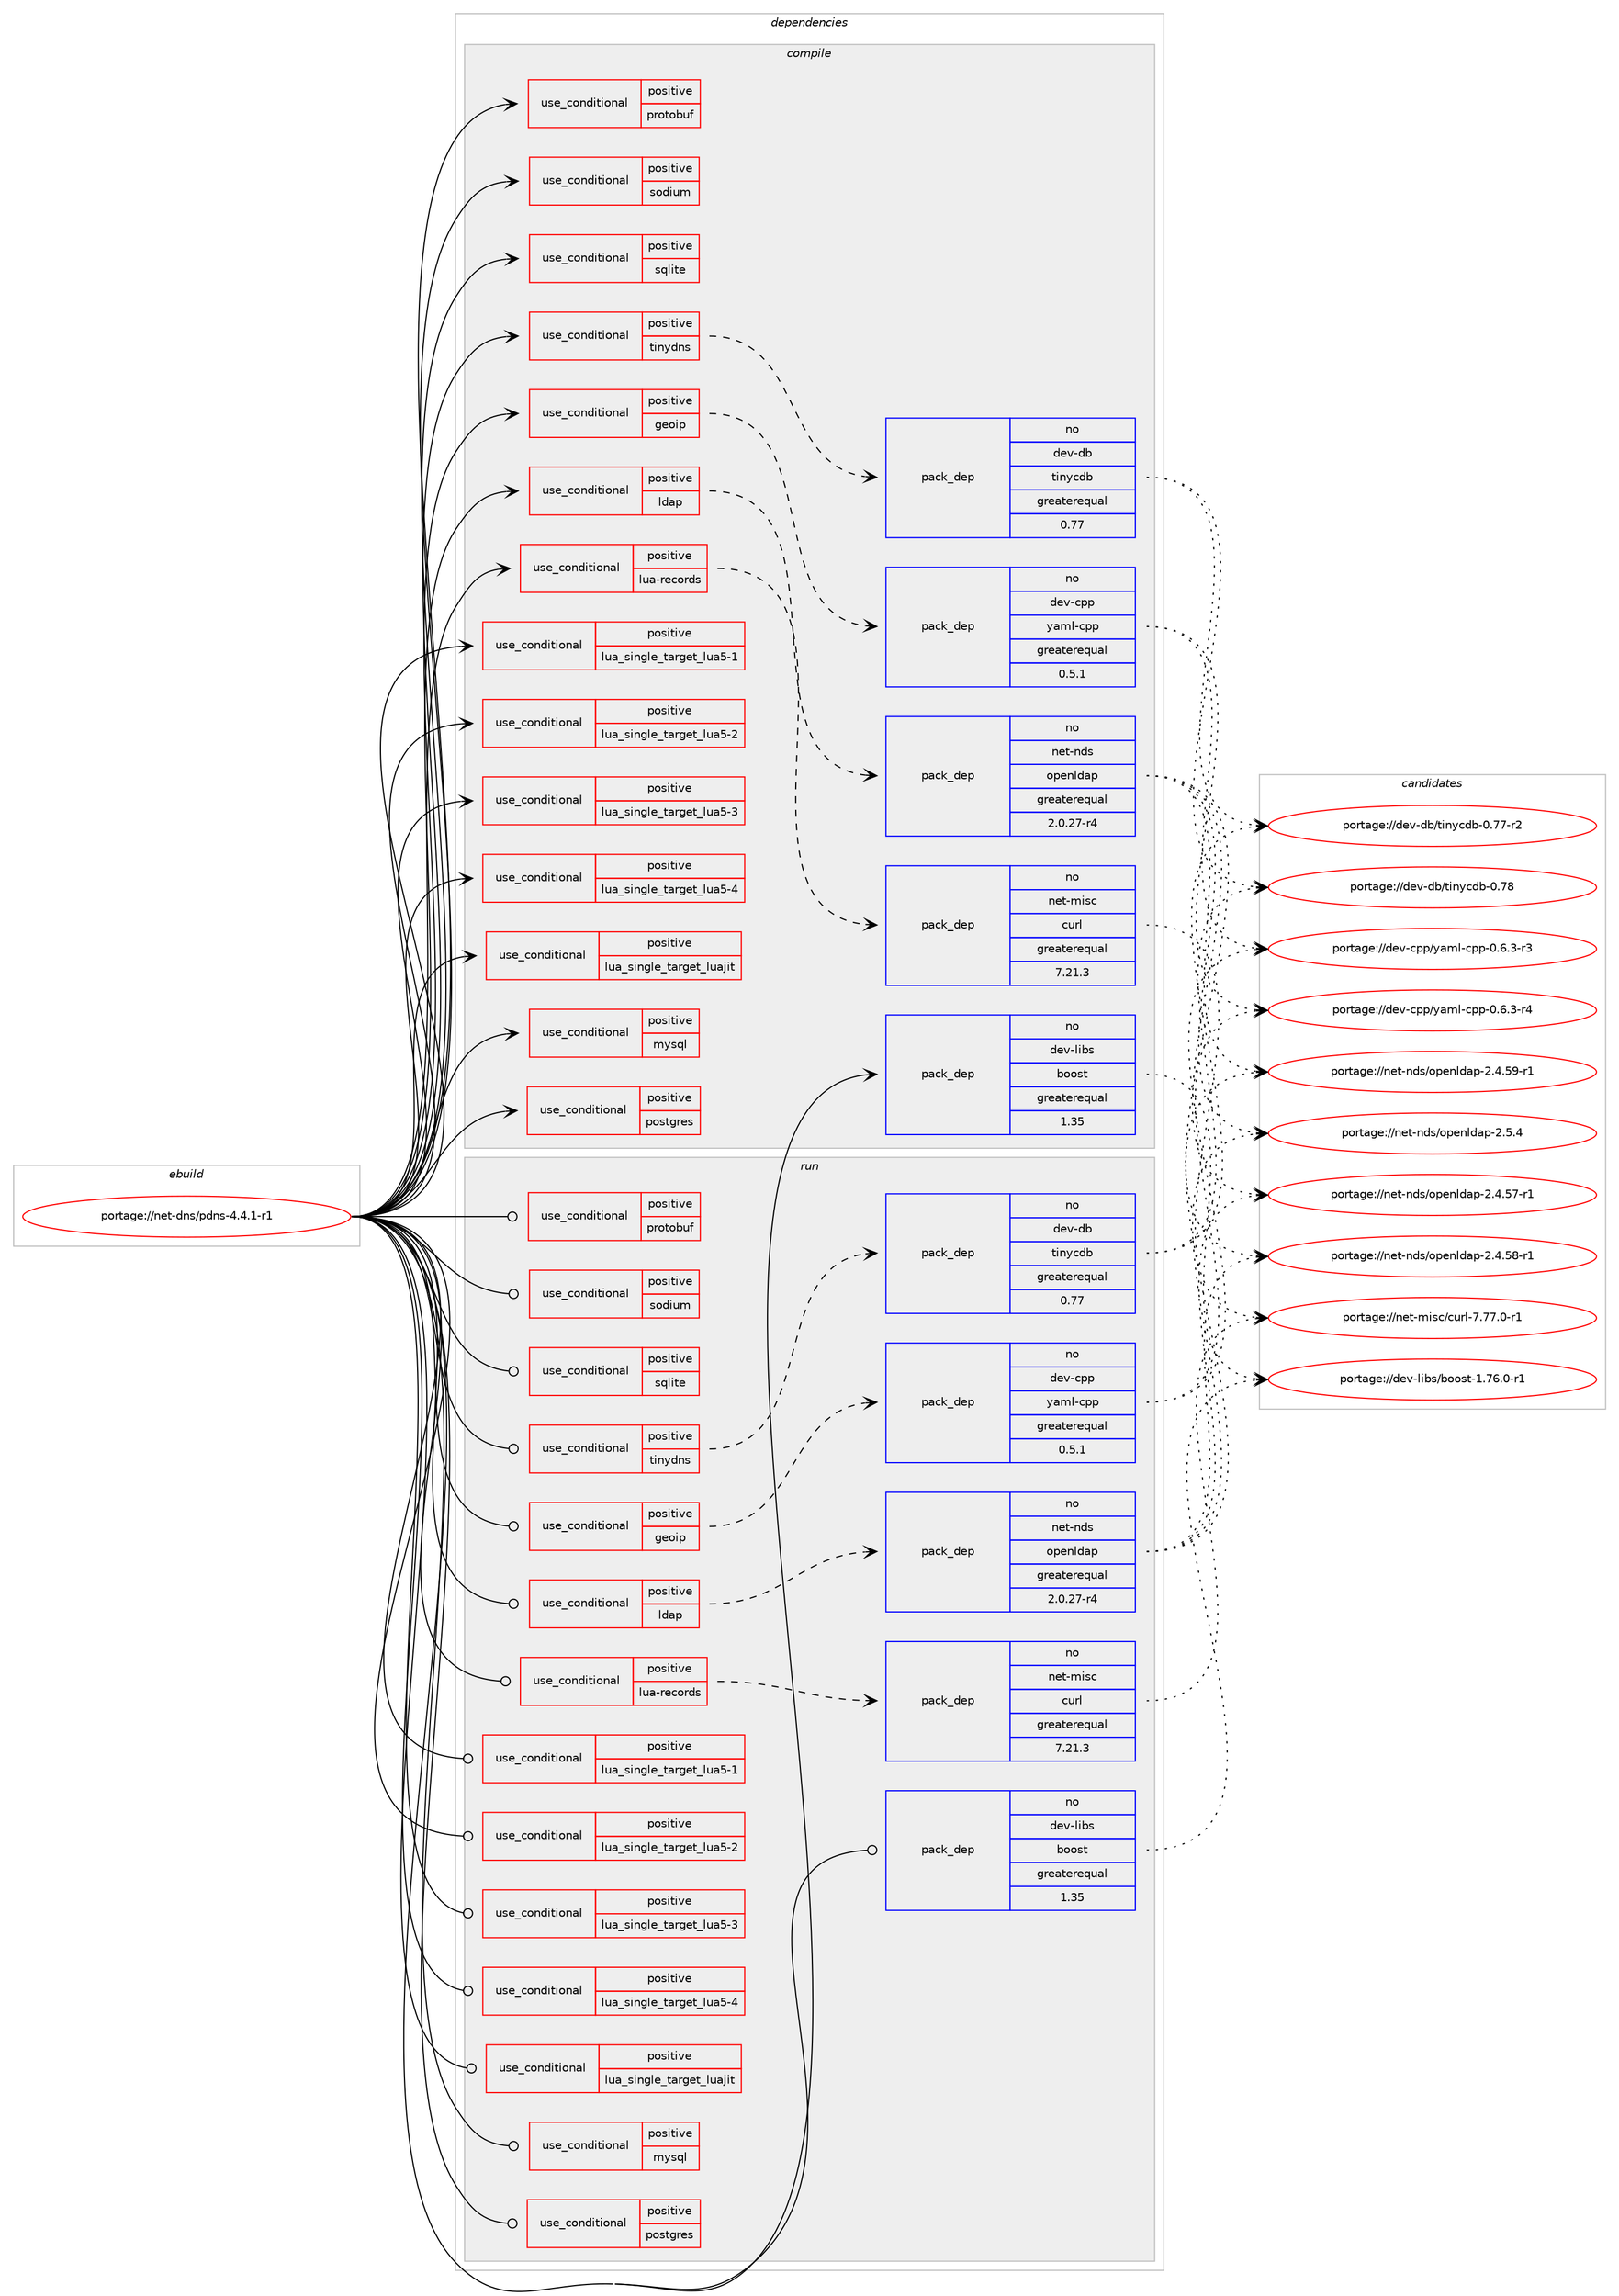 digraph prolog {

# *************
# Graph options
# *************

newrank=true;
concentrate=true;
compound=true;
graph [rankdir=LR,fontname=Helvetica,fontsize=10,ranksep=1.5];#, ranksep=2.5, nodesep=0.2];
edge  [arrowhead=vee];
node  [fontname=Helvetica,fontsize=10];

# **********
# The ebuild
# **********

subgraph cluster_leftcol {
color=gray;
label=<<i>ebuild</i>>;
id [label="portage://net-dns/pdns-4.4.1-r1", color=red, width=4, href="../net-dns/pdns-4.4.1-r1.svg"];
}

# ****************
# The dependencies
# ****************

subgraph cluster_midcol {
color=gray;
label=<<i>dependencies</i>>;
subgraph cluster_compile {
fillcolor="#eeeeee";
style=filled;
label=<<i>compile</i>>;
subgraph cond5 {
dependency10 [label=<<TABLE BORDER="0" CELLBORDER="1" CELLSPACING="0" CELLPADDING="4"><TR><TD ROWSPAN="3" CELLPADDING="10">use_conditional</TD></TR><TR><TD>positive</TD></TR><TR><TD>geoip</TD></TR></TABLE>>, shape=none, color=red];
subgraph pack5 {
dependency11 [label=<<TABLE BORDER="0" CELLBORDER="1" CELLSPACING="0" CELLPADDING="4" WIDTH="220"><TR><TD ROWSPAN="6" CELLPADDING="30">pack_dep</TD></TR><TR><TD WIDTH="110">no</TD></TR><TR><TD>dev-cpp</TD></TR><TR><TD>yaml-cpp</TD></TR><TR><TD>greaterequal</TD></TR><TR><TD>0.5.1</TD></TR></TABLE>>, shape=none, color=blue];
}
dependency10:e -> dependency11:w [weight=20,style="dashed",arrowhead="vee"];
# *** BEGIN UNKNOWN DEPENDENCY TYPE (TODO) ***
# dependency10 -> package_dependency(portage://net-dns/pdns-4.4.1-r1,install,no,dev-libs,geoip,none,[,,],[],[])
# *** END UNKNOWN DEPENDENCY TYPE (TODO) ***

}
id:e -> dependency10:w [weight=20,style="solid",arrowhead="vee"];
subgraph cond6 {
dependency12 [label=<<TABLE BORDER="0" CELLBORDER="1" CELLSPACING="0" CELLPADDING="4"><TR><TD ROWSPAN="3" CELLPADDING="10">use_conditional</TD></TR><TR><TD>positive</TD></TR><TR><TD>ldap</TD></TR></TABLE>>, shape=none, color=red];
subgraph pack6 {
dependency13 [label=<<TABLE BORDER="0" CELLBORDER="1" CELLSPACING="0" CELLPADDING="4" WIDTH="220"><TR><TD ROWSPAN="6" CELLPADDING="30">pack_dep</TD></TR><TR><TD WIDTH="110">no</TD></TR><TR><TD>net-nds</TD></TR><TR><TD>openldap</TD></TR><TR><TD>greaterequal</TD></TR><TR><TD>2.0.27-r4</TD></TR></TABLE>>, shape=none, color=blue];
}
dependency12:e -> dependency13:w [weight=20,style="dashed",arrowhead="vee"];
# *** BEGIN UNKNOWN DEPENDENCY TYPE (TODO) ***
# dependency12 -> package_dependency(portage://net-dns/pdns-4.4.1-r1,install,no,app-crypt,mit-krb5,none,[,,],[],[])
# *** END UNKNOWN DEPENDENCY TYPE (TODO) ***

}
id:e -> dependency12:w [weight=20,style="solid",arrowhead="vee"];
subgraph cond7 {
dependency14 [label=<<TABLE BORDER="0" CELLBORDER="1" CELLSPACING="0" CELLPADDING="4"><TR><TD ROWSPAN="3" CELLPADDING="10">use_conditional</TD></TR><TR><TD>positive</TD></TR><TR><TD>lua-records</TD></TR></TABLE>>, shape=none, color=red];
subgraph pack7 {
dependency15 [label=<<TABLE BORDER="0" CELLBORDER="1" CELLSPACING="0" CELLPADDING="4" WIDTH="220"><TR><TD ROWSPAN="6" CELLPADDING="30">pack_dep</TD></TR><TR><TD WIDTH="110">no</TD></TR><TR><TD>net-misc</TD></TR><TR><TD>curl</TD></TR><TR><TD>greaterequal</TD></TR><TR><TD>7.21.3</TD></TR></TABLE>>, shape=none, color=blue];
}
dependency14:e -> dependency15:w [weight=20,style="dashed",arrowhead="vee"];
}
id:e -> dependency14:w [weight=20,style="solid",arrowhead="vee"];
subgraph cond8 {
dependency16 [label=<<TABLE BORDER="0" CELLBORDER="1" CELLSPACING="0" CELLPADDING="4"><TR><TD ROWSPAN="3" CELLPADDING="10">use_conditional</TD></TR><TR><TD>positive</TD></TR><TR><TD>lua_single_target_lua5-1</TD></TR></TABLE>>, shape=none, color=red];
# *** BEGIN UNKNOWN DEPENDENCY TYPE (TODO) ***
# dependency16 -> package_dependency(portage://net-dns/pdns-4.4.1-r1,install,no,dev-lang,lua,none,[,,],[slot(5.1)],[])
# *** END UNKNOWN DEPENDENCY TYPE (TODO) ***

}
id:e -> dependency16:w [weight=20,style="solid",arrowhead="vee"];
subgraph cond9 {
dependency17 [label=<<TABLE BORDER="0" CELLBORDER="1" CELLSPACING="0" CELLPADDING="4"><TR><TD ROWSPAN="3" CELLPADDING="10">use_conditional</TD></TR><TR><TD>positive</TD></TR><TR><TD>lua_single_target_lua5-2</TD></TR></TABLE>>, shape=none, color=red];
# *** BEGIN UNKNOWN DEPENDENCY TYPE (TODO) ***
# dependency17 -> package_dependency(portage://net-dns/pdns-4.4.1-r1,install,no,dev-lang,lua,none,[,,],[slot(5.2)],[])
# *** END UNKNOWN DEPENDENCY TYPE (TODO) ***

}
id:e -> dependency17:w [weight=20,style="solid",arrowhead="vee"];
subgraph cond10 {
dependency18 [label=<<TABLE BORDER="0" CELLBORDER="1" CELLSPACING="0" CELLPADDING="4"><TR><TD ROWSPAN="3" CELLPADDING="10">use_conditional</TD></TR><TR><TD>positive</TD></TR><TR><TD>lua_single_target_lua5-3</TD></TR></TABLE>>, shape=none, color=red];
# *** BEGIN UNKNOWN DEPENDENCY TYPE (TODO) ***
# dependency18 -> package_dependency(portage://net-dns/pdns-4.4.1-r1,install,no,dev-lang,lua,none,[,,],[slot(5.3)],[])
# *** END UNKNOWN DEPENDENCY TYPE (TODO) ***

}
id:e -> dependency18:w [weight=20,style="solid",arrowhead="vee"];
subgraph cond11 {
dependency19 [label=<<TABLE BORDER="0" CELLBORDER="1" CELLSPACING="0" CELLPADDING="4"><TR><TD ROWSPAN="3" CELLPADDING="10">use_conditional</TD></TR><TR><TD>positive</TD></TR><TR><TD>lua_single_target_lua5-4</TD></TR></TABLE>>, shape=none, color=red];
# *** BEGIN UNKNOWN DEPENDENCY TYPE (TODO) ***
# dependency19 -> package_dependency(portage://net-dns/pdns-4.4.1-r1,install,no,dev-lang,lua,none,[,,],[slot(5.4)],[])
# *** END UNKNOWN DEPENDENCY TYPE (TODO) ***

}
id:e -> dependency19:w [weight=20,style="solid",arrowhead="vee"];
subgraph cond12 {
dependency20 [label=<<TABLE BORDER="0" CELLBORDER="1" CELLSPACING="0" CELLPADDING="4"><TR><TD ROWSPAN="3" CELLPADDING="10">use_conditional</TD></TR><TR><TD>positive</TD></TR><TR><TD>lua_single_target_luajit</TD></TR></TABLE>>, shape=none, color=red];
# *** BEGIN UNKNOWN DEPENDENCY TYPE (TODO) ***
# dependency20 -> package_dependency(portage://net-dns/pdns-4.4.1-r1,install,no,dev-lang,luajit,none,[,,],any_same_slot,[])
# *** END UNKNOWN DEPENDENCY TYPE (TODO) ***

}
id:e -> dependency20:w [weight=20,style="solid",arrowhead="vee"];
subgraph cond13 {
dependency21 [label=<<TABLE BORDER="0" CELLBORDER="1" CELLSPACING="0" CELLPADDING="4"><TR><TD ROWSPAN="3" CELLPADDING="10">use_conditional</TD></TR><TR><TD>positive</TD></TR><TR><TD>mysql</TD></TR></TABLE>>, shape=none, color=red];
# *** BEGIN UNKNOWN DEPENDENCY TYPE (TODO) ***
# dependency21 -> package_dependency(portage://net-dns/pdns-4.4.1-r1,install,no,dev-db,mysql-connector-c,none,[,,],any_same_slot,[])
# *** END UNKNOWN DEPENDENCY TYPE (TODO) ***

}
id:e -> dependency21:w [weight=20,style="solid",arrowhead="vee"];
subgraph cond14 {
dependency22 [label=<<TABLE BORDER="0" CELLBORDER="1" CELLSPACING="0" CELLPADDING="4"><TR><TD ROWSPAN="3" CELLPADDING="10">use_conditional</TD></TR><TR><TD>positive</TD></TR><TR><TD>postgres</TD></TR></TABLE>>, shape=none, color=red];
# *** BEGIN UNKNOWN DEPENDENCY TYPE (TODO) ***
# dependency22 -> package_dependency(portage://net-dns/pdns-4.4.1-r1,install,no,dev-db,postgresql,none,[,,],any_same_slot,[])
# *** END UNKNOWN DEPENDENCY TYPE (TODO) ***

}
id:e -> dependency22:w [weight=20,style="solid",arrowhead="vee"];
subgraph cond15 {
dependency23 [label=<<TABLE BORDER="0" CELLBORDER="1" CELLSPACING="0" CELLPADDING="4"><TR><TD ROWSPAN="3" CELLPADDING="10">use_conditional</TD></TR><TR><TD>positive</TD></TR><TR><TD>protobuf</TD></TR></TABLE>>, shape=none, color=red];
# *** BEGIN UNKNOWN DEPENDENCY TYPE (TODO) ***
# dependency23 -> package_dependency(portage://net-dns/pdns-4.4.1-r1,install,no,dev-libs,protobuf,none,[,,],[],[])
# *** END UNKNOWN DEPENDENCY TYPE (TODO) ***

}
id:e -> dependency23:w [weight=20,style="solid",arrowhead="vee"];
subgraph cond16 {
dependency24 [label=<<TABLE BORDER="0" CELLBORDER="1" CELLSPACING="0" CELLPADDING="4"><TR><TD ROWSPAN="3" CELLPADDING="10">use_conditional</TD></TR><TR><TD>positive</TD></TR><TR><TD>sodium</TD></TR></TABLE>>, shape=none, color=red];
# *** BEGIN UNKNOWN DEPENDENCY TYPE (TODO) ***
# dependency24 -> package_dependency(portage://net-dns/pdns-4.4.1-r1,install,no,dev-libs,libsodium,none,[,,],any_same_slot,[])
# *** END UNKNOWN DEPENDENCY TYPE (TODO) ***

}
id:e -> dependency24:w [weight=20,style="solid",arrowhead="vee"];
subgraph cond17 {
dependency25 [label=<<TABLE BORDER="0" CELLBORDER="1" CELLSPACING="0" CELLPADDING="4"><TR><TD ROWSPAN="3" CELLPADDING="10">use_conditional</TD></TR><TR><TD>positive</TD></TR><TR><TD>sqlite</TD></TR></TABLE>>, shape=none, color=red];
# *** BEGIN UNKNOWN DEPENDENCY TYPE (TODO) ***
# dependency25 -> package_dependency(portage://net-dns/pdns-4.4.1-r1,install,no,dev-db,sqlite,none,[,,],[slot(3)],[])
# *** END UNKNOWN DEPENDENCY TYPE (TODO) ***

}
id:e -> dependency25:w [weight=20,style="solid",arrowhead="vee"];
subgraph cond18 {
dependency26 [label=<<TABLE BORDER="0" CELLBORDER="1" CELLSPACING="0" CELLPADDING="4"><TR><TD ROWSPAN="3" CELLPADDING="10">use_conditional</TD></TR><TR><TD>positive</TD></TR><TR><TD>tinydns</TD></TR></TABLE>>, shape=none, color=red];
subgraph pack8 {
dependency27 [label=<<TABLE BORDER="0" CELLBORDER="1" CELLSPACING="0" CELLPADDING="4" WIDTH="220"><TR><TD ROWSPAN="6" CELLPADDING="30">pack_dep</TD></TR><TR><TD WIDTH="110">no</TD></TR><TR><TD>dev-db</TD></TR><TR><TD>tinycdb</TD></TR><TR><TD>greaterequal</TD></TR><TR><TD>0.77</TD></TR></TABLE>>, shape=none, color=blue];
}
dependency26:e -> dependency27:w [weight=20,style="dashed",arrowhead="vee"];
}
id:e -> dependency26:w [weight=20,style="solid",arrowhead="vee"];
subgraph pack9 {
dependency28 [label=<<TABLE BORDER="0" CELLBORDER="1" CELLSPACING="0" CELLPADDING="4" WIDTH="220"><TR><TD ROWSPAN="6" CELLPADDING="30">pack_dep</TD></TR><TR><TD WIDTH="110">no</TD></TR><TR><TD>dev-libs</TD></TR><TR><TD>boost</TD></TR><TR><TD>greaterequal</TD></TR><TR><TD>1.35</TD></TR></TABLE>>, shape=none, color=blue];
}
id:e -> dependency28:w [weight=20,style="solid",arrowhead="vee"];
# *** BEGIN UNKNOWN DEPENDENCY TYPE (TODO) ***
# id -> package_dependency(portage://net-dns/pdns-4.4.1-r1,install,no,dev-libs,openssl,none,[,,],any_same_slot,[])
# *** END UNKNOWN DEPENDENCY TYPE (TODO) ***

}
subgraph cluster_compileandrun {
fillcolor="#eeeeee";
style=filled;
label=<<i>compile and run</i>>;
}
subgraph cluster_run {
fillcolor="#eeeeee";
style=filled;
label=<<i>run</i>>;
subgraph cond19 {
dependency29 [label=<<TABLE BORDER="0" CELLBORDER="1" CELLSPACING="0" CELLPADDING="4"><TR><TD ROWSPAN="3" CELLPADDING="10">use_conditional</TD></TR><TR><TD>positive</TD></TR><TR><TD>geoip</TD></TR></TABLE>>, shape=none, color=red];
subgraph pack10 {
dependency30 [label=<<TABLE BORDER="0" CELLBORDER="1" CELLSPACING="0" CELLPADDING="4" WIDTH="220"><TR><TD ROWSPAN="6" CELLPADDING="30">pack_dep</TD></TR><TR><TD WIDTH="110">no</TD></TR><TR><TD>dev-cpp</TD></TR><TR><TD>yaml-cpp</TD></TR><TR><TD>greaterequal</TD></TR><TR><TD>0.5.1</TD></TR></TABLE>>, shape=none, color=blue];
}
dependency29:e -> dependency30:w [weight=20,style="dashed",arrowhead="vee"];
# *** BEGIN UNKNOWN DEPENDENCY TYPE (TODO) ***
# dependency29 -> package_dependency(portage://net-dns/pdns-4.4.1-r1,run,no,dev-libs,geoip,none,[,,],[],[])
# *** END UNKNOWN DEPENDENCY TYPE (TODO) ***

}
id:e -> dependency29:w [weight=20,style="solid",arrowhead="odot"];
subgraph cond20 {
dependency31 [label=<<TABLE BORDER="0" CELLBORDER="1" CELLSPACING="0" CELLPADDING="4"><TR><TD ROWSPAN="3" CELLPADDING="10">use_conditional</TD></TR><TR><TD>positive</TD></TR><TR><TD>ldap</TD></TR></TABLE>>, shape=none, color=red];
subgraph pack11 {
dependency32 [label=<<TABLE BORDER="0" CELLBORDER="1" CELLSPACING="0" CELLPADDING="4" WIDTH="220"><TR><TD ROWSPAN="6" CELLPADDING="30">pack_dep</TD></TR><TR><TD WIDTH="110">no</TD></TR><TR><TD>net-nds</TD></TR><TR><TD>openldap</TD></TR><TR><TD>greaterequal</TD></TR><TR><TD>2.0.27-r4</TD></TR></TABLE>>, shape=none, color=blue];
}
dependency31:e -> dependency32:w [weight=20,style="dashed",arrowhead="vee"];
# *** BEGIN UNKNOWN DEPENDENCY TYPE (TODO) ***
# dependency31 -> package_dependency(portage://net-dns/pdns-4.4.1-r1,run,no,app-crypt,mit-krb5,none,[,,],[],[])
# *** END UNKNOWN DEPENDENCY TYPE (TODO) ***

}
id:e -> dependency31:w [weight=20,style="solid",arrowhead="odot"];
subgraph cond21 {
dependency33 [label=<<TABLE BORDER="0" CELLBORDER="1" CELLSPACING="0" CELLPADDING="4"><TR><TD ROWSPAN="3" CELLPADDING="10">use_conditional</TD></TR><TR><TD>positive</TD></TR><TR><TD>lua-records</TD></TR></TABLE>>, shape=none, color=red];
subgraph pack12 {
dependency34 [label=<<TABLE BORDER="0" CELLBORDER="1" CELLSPACING="0" CELLPADDING="4" WIDTH="220"><TR><TD ROWSPAN="6" CELLPADDING="30">pack_dep</TD></TR><TR><TD WIDTH="110">no</TD></TR><TR><TD>net-misc</TD></TR><TR><TD>curl</TD></TR><TR><TD>greaterequal</TD></TR><TR><TD>7.21.3</TD></TR></TABLE>>, shape=none, color=blue];
}
dependency33:e -> dependency34:w [weight=20,style="dashed",arrowhead="vee"];
}
id:e -> dependency33:w [weight=20,style="solid",arrowhead="odot"];
subgraph cond22 {
dependency35 [label=<<TABLE BORDER="0" CELLBORDER="1" CELLSPACING="0" CELLPADDING="4"><TR><TD ROWSPAN="3" CELLPADDING="10">use_conditional</TD></TR><TR><TD>positive</TD></TR><TR><TD>lua_single_target_lua5-1</TD></TR></TABLE>>, shape=none, color=red];
# *** BEGIN UNKNOWN DEPENDENCY TYPE (TODO) ***
# dependency35 -> package_dependency(portage://net-dns/pdns-4.4.1-r1,run,no,dev-lang,lua,none,[,,],[slot(5.1)],[])
# *** END UNKNOWN DEPENDENCY TYPE (TODO) ***

}
id:e -> dependency35:w [weight=20,style="solid",arrowhead="odot"];
subgraph cond23 {
dependency36 [label=<<TABLE BORDER="0" CELLBORDER="1" CELLSPACING="0" CELLPADDING="4"><TR><TD ROWSPAN="3" CELLPADDING="10">use_conditional</TD></TR><TR><TD>positive</TD></TR><TR><TD>lua_single_target_lua5-2</TD></TR></TABLE>>, shape=none, color=red];
# *** BEGIN UNKNOWN DEPENDENCY TYPE (TODO) ***
# dependency36 -> package_dependency(portage://net-dns/pdns-4.4.1-r1,run,no,dev-lang,lua,none,[,,],[slot(5.2)],[])
# *** END UNKNOWN DEPENDENCY TYPE (TODO) ***

}
id:e -> dependency36:w [weight=20,style="solid",arrowhead="odot"];
subgraph cond24 {
dependency37 [label=<<TABLE BORDER="0" CELLBORDER="1" CELLSPACING="0" CELLPADDING="4"><TR><TD ROWSPAN="3" CELLPADDING="10">use_conditional</TD></TR><TR><TD>positive</TD></TR><TR><TD>lua_single_target_lua5-3</TD></TR></TABLE>>, shape=none, color=red];
# *** BEGIN UNKNOWN DEPENDENCY TYPE (TODO) ***
# dependency37 -> package_dependency(portage://net-dns/pdns-4.4.1-r1,run,no,dev-lang,lua,none,[,,],[slot(5.3)],[])
# *** END UNKNOWN DEPENDENCY TYPE (TODO) ***

}
id:e -> dependency37:w [weight=20,style="solid",arrowhead="odot"];
subgraph cond25 {
dependency38 [label=<<TABLE BORDER="0" CELLBORDER="1" CELLSPACING="0" CELLPADDING="4"><TR><TD ROWSPAN="3" CELLPADDING="10">use_conditional</TD></TR><TR><TD>positive</TD></TR><TR><TD>lua_single_target_lua5-4</TD></TR></TABLE>>, shape=none, color=red];
# *** BEGIN UNKNOWN DEPENDENCY TYPE (TODO) ***
# dependency38 -> package_dependency(portage://net-dns/pdns-4.4.1-r1,run,no,dev-lang,lua,none,[,,],[slot(5.4)],[])
# *** END UNKNOWN DEPENDENCY TYPE (TODO) ***

}
id:e -> dependency38:w [weight=20,style="solid",arrowhead="odot"];
subgraph cond26 {
dependency39 [label=<<TABLE BORDER="0" CELLBORDER="1" CELLSPACING="0" CELLPADDING="4"><TR><TD ROWSPAN="3" CELLPADDING="10">use_conditional</TD></TR><TR><TD>positive</TD></TR><TR><TD>lua_single_target_luajit</TD></TR></TABLE>>, shape=none, color=red];
# *** BEGIN UNKNOWN DEPENDENCY TYPE (TODO) ***
# dependency39 -> package_dependency(portage://net-dns/pdns-4.4.1-r1,run,no,dev-lang,luajit,none,[,,],any_same_slot,[])
# *** END UNKNOWN DEPENDENCY TYPE (TODO) ***

}
id:e -> dependency39:w [weight=20,style="solid",arrowhead="odot"];
subgraph cond27 {
dependency40 [label=<<TABLE BORDER="0" CELLBORDER="1" CELLSPACING="0" CELLPADDING="4"><TR><TD ROWSPAN="3" CELLPADDING="10">use_conditional</TD></TR><TR><TD>positive</TD></TR><TR><TD>mysql</TD></TR></TABLE>>, shape=none, color=red];
# *** BEGIN UNKNOWN DEPENDENCY TYPE (TODO) ***
# dependency40 -> package_dependency(portage://net-dns/pdns-4.4.1-r1,run,no,dev-db,mysql-connector-c,none,[,,],any_same_slot,[])
# *** END UNKNOWN DEPENDENCY TYPE (TODO) ***

}
id:e -> dependency40:w [weight=20,style="solid",arrowhead="odot"];
subgraph cond28 {
dependency41 [label=<<TABLE BORDER="0" CELLBORDER="1" CELLSPACING="0" CELLPADDING="4"><TR><TD ROWSPAN="3" CELLPADDING="10">use_conditional</TD></TR><TR><TD>positive</TD></TR><TR><TD>postgres</TD></TR></TABLE>>, shape=none, color=red];
# *** BEGIN UNKNOWN DEPENDENCY TYPE (TODO) ***
# dependency41 -> package_dependency(portage://net-dns/pdns-4.4.1-r1,run,no,dev-db,postgresql,none,[,,],any_same_slot,[])
# *** END UNKNOWN DEPENDENCY TYPE (TODO) ***

}
id:e -> dependency41:w [weight=20,style="solid",arrowhead="odot"];
subgraph cond29 {
dependency42 [label=<<TABLE BORDER="0" CELLBORDER="1" CELLSPACING="0" CELLPADDING="4"><TR><TD ROWSPAN="3" CELLPADDING="10">use_conditional</TD></TR><TR><TD>positive</TD></TR><TR><TD>protobuf</TD></TR></TABLE>>, shape=none, color=red];
# *** BEGIN UNKNOWN DEPENDENCY TYPE (TODO) ***
# dependency42 -> package_dependency(portage://net-dns/pdns-4.4.1-r1,run,no,dev-libs,protobuf,none,[,,],[],[])
# *** END UNKNOWN DEPENDENCY TYPE (TODO) ***

}
id:e -> dependency42:w [weight=20,style="solid",arrowhead="odot"];
subgraph cond30 {
dependency43 [label=<<TABLE BORDER="0" CELLBORDER="1" CELLSPACING="0" CELLPADDING="4"><TR><TD ROWSPAN="3" CELLPADDING="10">use_conditional</TD></TR><TR><TD>positive</TD></TR><TR><TD>sodium</TD></TR></TABLE>>, shape=none, color=red];
# *** BEGIN UNKNOWN DEPENDENCY TYPE (TODO) ***
# dependency43 -> package_dependency(portage://net-dns/pdns-4.4.1-r1,run,no,dev-libs,libsodium,none,[,,],any_same_slot,[])
# *** END UNKNOWN DEPENDENCY TYPE (TODO) ***

}
id:e -> dependency43:w [weight=20,style="solid",arrowhead="odot"];
subgraph cond31 {
dependency44 [label=<<TABLE BORDER="0" CELLBORDER="1" CELLSPACING="0" CELLPADDING="4"><TR><TD ROWSPAN="3" CELLPADDING="10">use_conditional</TD></TR><TR><TD>positive</TD></TR><TR><TD>sqlite</TD></TR></TABLE>>, shape=none, color=red];
# *** BEGIN UNKNOWN DEPENDENCY TYPE (TODO) ***
# dependency44 -> package_dependency(portage://net-dns/pdns-4.4.1-r1,run,no,dev-db,sqlite,none,[,,],[slot(3)],[])
# *** END UNKNOWN DEPENDENCY TYPE (TODO) ***

}
id:e -> dependency44:w [weight=20,style="solid",arrowhead="odot"];
subgraph cond32 {
dependency45 [label=<<TABLE BORDER="0" CELLBORDER="1" CELLSPACING="0" CELLPADDING="4"><TR><TD ROWSPAN="3" CELLPADDING="10">use_conditional</TD></TR><TR><TD>positive</TD></TR><TR><TD>tinydns</TD></TR></TABLE>>, shape=none, color=red];
subgraph pack13 {
dependency46 [label=<<TABLE BORDER="0" CELLBORDER="1" CELLSPACING="0" CELLPADDING="4" WIDTH="220"><TR><TD ROWSPAN="6" CELLPADDING="30">pack_dep</TD></TR><TR><TD WIDTH="110">no</TD></TR><TR><TD>dev-db</TD></TR><TR><TD>tinycdb</TD></TR><TR><TD>greaterequal</TD></TR><TR><TD>0.77</TD></TR></TABLE>>, shape=none, color=blue];
}
dependency45:e -> dependency46:w [weight=20,style="dashed",arrowhead="vee"];
}
id:e -> dependency45:w [weight=20,style="solid",arrowhead="odot"];
# *** BEGIN UNKNOWN DEPENDENCY TYPE (TODO) ***
# id -> package_dependency(portage://net-dns/pdns-4.4.1-r1,run,no,acct-group,pdns,none,[,,],[],[])
# *** END UNKNOWN DEPENDENCY TYPE (TODO) ***

# *** BEGIN UNKNOWN DEPENDENCY TYPE (TODO) ***
# id -> package_dependency(portage://net-dns/pdns-4.4.1-r1,run,no,acct-user,pdns,none,[,,],[],[])
# *** END UNKNOWN DEPENDENCY TYPE (TODO) ***

subgraph pack14 {
dependency47 [label=<<TABLE BORDER="0" CELLBORDER="1" CELLSPACING="0" CELLPADDING="4" WIDTH="220"><TR><TD ROWSPAN="6" CELLPADDING="30">pack_dep</TD></TR><TR><TD WIDTH="110">no</TD></TR><TR><TD>dev-libs</TD></TR><TR><TD>boost</TD></TR><TR><TD>greaterequal</TD></TR><TR><TD>1.35</TD></TR></TABLE>>, shape=none, color=blue];
}
id:e -> dependency47:w [weight=20,style="solid",arrowhead="odot"];
# *** BEGIN UNKNOWN DEPENDENCY TYPE (TODO) ***
# id -> package_dependency(portage://net-dns/pdns-4.4.1-r1,run,no,dev-libs,openssl,none,[,,],any_same_slot,[])
# *** END UNKNOWN DEPENDENCY TYPE (TODO) ***

}
}

# **************
# The candidates
# **************

subgraph cluster_choices {
rank=same;
color=gray;
label=<<i>candidates</i>>;

subgraph choice5 {
color=black;
nodesep=1;
choice1001011184599112112471219710910845991121124548465446514511451 [label="portage://dev-cpp/yaml-cpp-0.6.3-r3", color=red, width=4,href="../dev-cpp/yaml-cpp-0.6.3-r3.svg"];
choice1001011184599112112471219710910845991121124548465446514511452 [label="portage://dev-cpp/yaml-cpp-0.6.3-r4", color=red, width=4,href="../dev-cpp/yaml-cpp-0.6.3-r4.svg"];
dependency11:e -> choice1001011184599112112471219710910845991121124548465446514511451:w [style=dotted,weight="100"];
dependency11:e -> choice1001011184599112112471219710910845991121124548465446514511452:w [style=dotted,weight="100"];
}
subgraph choice6 {
color=black;
nodesep=1;
choice110101116451101001154711111210111010810097112455046524653554511449 [label="portage://net-nds/openldap-2.4.57-r1", color=red, width=4,href="../net-nds/openldap-2.4.57-r1.svg"];
choice110101116451101001154711111210111010810097112455046524653564511449 [label="portage://net-nds/openldap-2.4.58-r1", color=red, width=4,href="../net-nds/openldap-2.4.58-r1.svg"];
choice110101116451101001154711111210111010810097112455046524653574511449 [label="portage://net-nds/openldap-2.4.59-r1", color=red, width=4,href="../net-nds/openldap-2.4.59-r1.svg"];
choice110101116451101001154711111210111010810097112455046534652 [label="portage://net-nds/openldap-2.5.4", color=red, width=4,href="../net-nds/openldap-2.5.4.svg"];
dependency13:e -> choice110101116451101001154711111210111010810097112455046524653554511449:w [style=dotted,weight="100"];
dependency13:e -> choice110101116451101001154711111210111010810097112455046524653564511449:w [style=dotted,weight="100"];
dependency13:e -> choice110101116451101001154711111210111010810097112455046524653574511449:w [style=dotted,weight="100"];
dependency13:e -> choice110101116451101001154711111210111010810097112455046534652:w [style=dotted,weight="100"];
}
subgraph choice7 {
color=black;
nodesep=1;
choice11010111645109105115994799117114108455546555546484511449 [label="portage://net-misc/curl-7.77.0-r1", color=red, width=4,href="../net-misc/curl-7.77.0-r1.svg"];
dependency15:e -> choice11010111645109105115994799117114108455546555546484511449:w [style=dotted,weight="100"];
}
subgraph choice8 {
color=black;
nodesep=1;
choice100101118451009847116105110121991009845484655554511450 [label="portage://dev-db/tinycdb-0.77-r2", color=red, width=4,href="../dev-db/tinycdb-0.77-r2.svg"];
choice10010111845100984711610511012199100984548465556 [label="portage://dev-db/tinycdb-0.78", color=red, width=4,href="../dev-db/tinycdb-0.78.svg"];
dependency27:e -> choice100101118451009847116105110121991009845484655554511450:w [style=dotted,weight="100"];
dependency27:e -> choice10010111845100984711610511012199100984548465556:w [style=dotted,weight="100"];
}
subgraph choice9 {
color=black;
nodesep=1;
choice10010111845108105981154798111111115116454946555446484511449 [label="portage://dev-libs/boost-1.76.0-r1", color=red, width=4,href="../dev-libs/boost-1.76.0-r1.svg"];
dependency28:e -> choice10010111845108105981154798111111115116454946555446484511449:w [style=dotted,weight="100"];
}
subgraph choice10 {
color=black;
nodesep=1;
choice1001011184599112112471219710910845991121124548465446514511451 [label="portage://dev-cpp/yaml-cpp-0.6.3-r3", color=red, width=4,href="../dev-cpp/yaml-cpp-0.6.3-r3.svg"];
choice1001011184599112112471219710910845991121124548465446514511452 [label="portage://dev-cpp/yaml-cpp-0.6.3-r4", color=red, width=4,href="../dev-cpp/yaml-cpp-0.6.3-r4.svg"];
dependency30:e -> choice1001011184599112112471219710910845991121124548465446514511451:w [style=dotted,weight="100"];
dependency30:e -> choice1001011184599112112471219710910845991121124548465446514511452:w [style=dotted,weight="100"];
}
subgraph choice11 {
color=black;
nodesep=1;
choice110101116451101001154711111210111010810097112455046524653554511449 [label="portage://net-nds/openldap-2.4.57-r1", color=red, width=4,href="../net-nds/openldap-2.4.57-r1.svg"];
choice110101116451101001154711111210111010810097112455046524653564511449 [label="portage://net-nds/openldap-2.4.58-r1", color=red, width=4,href="../net-nds/openldap-2.4.58-r1.svg"];
choice110101116451101001154711111210111010810097112455046524653574511449 [label="portage://net-nds/openldap-2.4.59-r1", color=red, width=4,href="../net-nds/openldap-2.4.59-r1.svg"];
choice110101116451101001154711111210111010810097112455046534652 [label="portage://net-nds/openldap-2.5.4", color=red, width=4,href="../net-nds/openldap-2.5.4.svg"];
dependency32:e -> choice110101116451101001154711111210111010810097112455046524653554511449:w [style=dotted,weight="100"];
dependency32:e -> choice110101116451101001154711111210111010810097112455046524653564511449:w [style=dotted,weight="100"];
dependency32:e -> choice110101116451101001154711111210111010810097112455046524653574511449:w [style=dotted,weight="100"];
dependency32:e -> choice110101116451101001154711111210111010810097112455046534652:w [style=dotted,weight="100"];
}
subgraph choice12 {
color=black;
nodesep=1;
choice11010111645109105115994799117114108455546555546484511449 [label="portage://net-misc/curl-7.77.0-r1", color=red, width=4,href="../net-misc/curl-7.77.0-r1.svg"];
dependency34:e -> choice11010111645109105115994799117114108455546555546484511449:w [style=dotted,weight="100"];
}
subgraph choice13 {
color=black;
nodesep=1;
choice100101118451009847116105110121991009845484655554511450 [label="portage://dev-db/tinycdb-0.77-r2", color=red, width=4,href="../dev-db/tinycdb-0.77-r2.svg"];
choice10010111845100984711610511012199100984548465556 [label="portage://dev-db/tinycdb-0.78", color=red, width=4,href="../dev-db/tinycdb-0.78.svg"];
dependency46:e -> choice100101118451009847116105110121991009845484655554511450:w [style=dotted,weight="100"];
dependency46:e -> choice10010111845100984711610511012199100984548465556:w [style=dotted,weight="100"];
}
subgraph choice14 {
color=black;
nodesep=1;
choice10010111845108105981154798111111115116454946555446484511449 [label="portage://dev-libs/boost-1.76.0-r1", color=red, width=4,href="../dev-libs/boost-1.76.0-r1.svg"];
dependency47:e -> choice10010111845108105981154798111111115116454946555446484511449:w [style=dotted,weight="100"];
}
}

}
